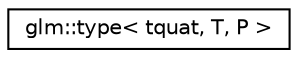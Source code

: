 digraph "Graphical Class Hierarchy"
{
  edge [fontname="Helvetica",fontsize="10",labelfontname="Helvetica",labelfontsize="10"];
  node [fontname="Helvetica",fontsize="10",shape=record];
  rankdir="LR";
  Node1 [label="glm::type\< tquat, T, P \>",height=0.2,width=0.4,color="black", fillcolor="white", style="filled",URL="$structglm_1_1type_3_01tquat_00_01T_00_01P_01_4.html"];
}
